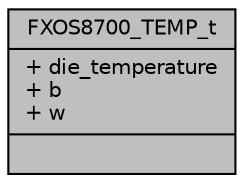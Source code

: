 digraph "FXOS8700_TEMP_t"
{
  edge [fontname="Helvetica",fontsize="10",labelfontname="Helvetica",labelfontsize="10"];
  node [fontname="Helvetica",fontsize="10",shape=record];
  Node1 [label="{FXOS8700_TEMP_t\n|+ die_temperature\l+ b\l+ w\l|}",height=0.2,width=0.4,color="black", fillcolor="grey75", style="filled", fontcolor="black"];
}

